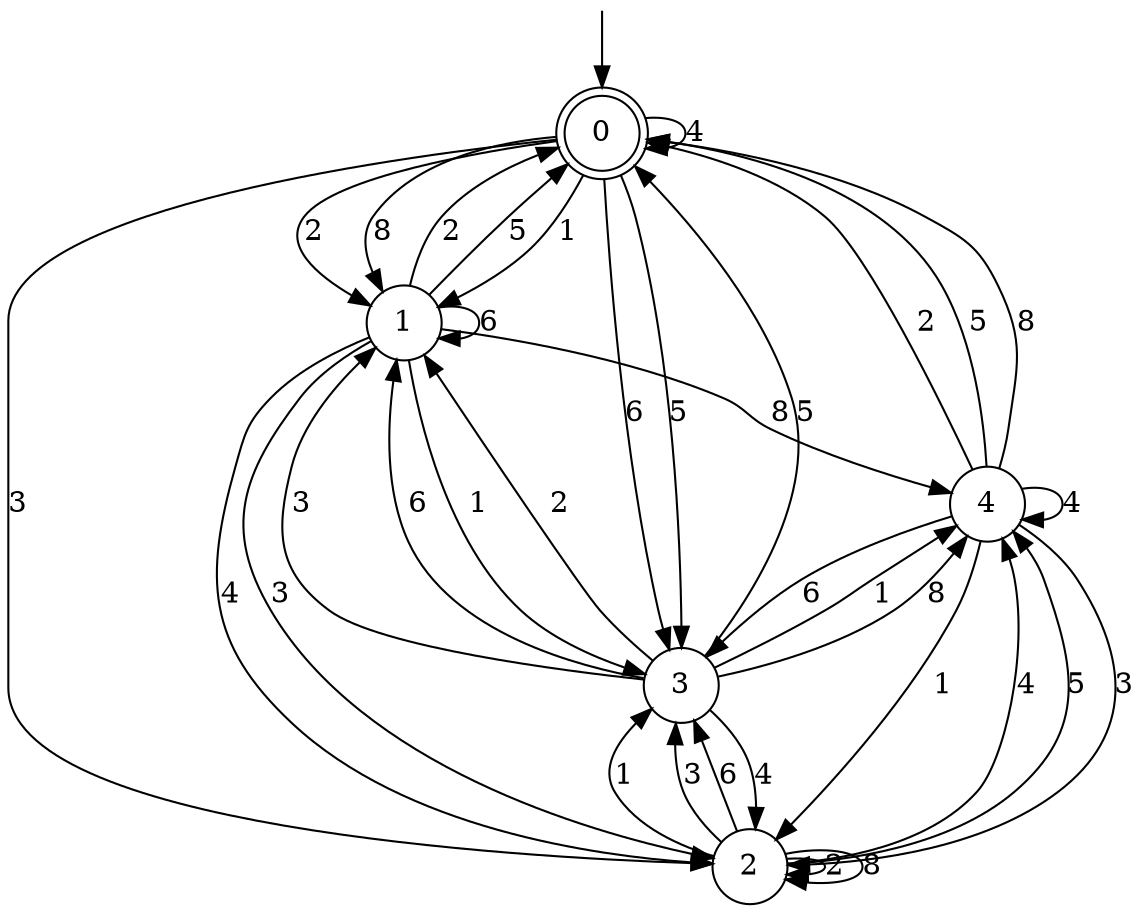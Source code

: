 digraph g {

	s0 [shape="doublecircle" label="0"];
	s1 [shape="circle" label="1"];
	s2 [shape="circle" label="2"];
	s3 [shape="circle" label="3"];
	s4 [shape="circle" label="4"];
	s0 -> s1 [label="1"];
	s0 -> s1 [label="2"];
	s0 -> s2 [label="3"];
	s0 -> s0 [label="4"];
	s0 -> s3 [label="6"];
	s0 -> s3 [label="5"];
	s0 -> s1 [label="8"];
	s1 -> s3 [label="1"];
	s1 -> s0 [label="2"];
	s1 -> s2 [label="3"];
	s1 -> s2 [label="4"];
	s1 -> s1 [label="6"];
	s1 -> s0 [label="5"];
	s1 -> s4 [label="8"];
	s2 -> s3 [label="1"];
	s2 -> s2 [label="2"];
	s2 -> s3 [label="3"];
	s2 -> s4 [label="4"];
	s2 -> s3 [label="6"];
	s2 -> s4 [label="5"];
	s2 -> s2 [label="8"];
	s3 -> s4 [label="1"];
	s3 -> s1 [label="2"];
	s3 -> s1 [label="3"];
	s3 -> s2 [label="4"];
	s3 -> s1 [label="6"];
	s3 -> s0 [label="5"];
	s3 -> s4 [label="8"];
	s4 -> s2 [label="1"];
	s4 -> s0 [label="2"];
	s4 -> s2 [label="3"];
	s4 -> s4 [label="4"];
	s4 -> s3 [label="6"];
	s4 -> s0 [label="5"];
	s4 -> s0 [label="8"];

__start0 [label="" shape="none" width="0" height="0"];
__start0 -> s0;

}
